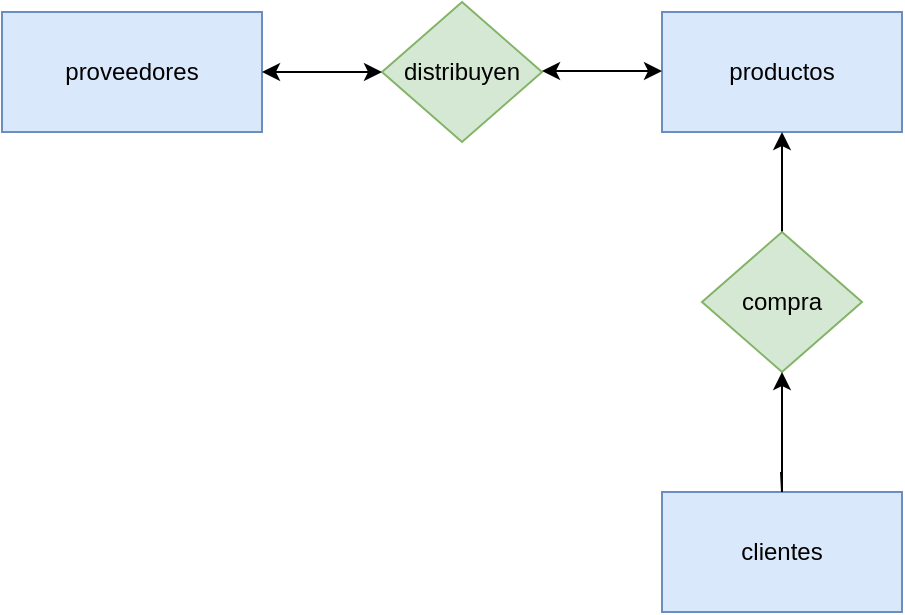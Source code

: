 <mxfile version="21.8.0" type="github">
  <diagram name="Página-1" id="JrLKalugu6dd-Evh-oHa">
    <mxGraphModel dx="1434" dy="795" grid="1" gridSize="10" guides="1" tooltips="1" connect="1" arrows="1" fold="1" page="1" pageScale="1" pageWidth="827" pageHeight="1169" math="0" shadow="0">
      <root>
        <mxCell id="0" />
        <mxCell id="1" parent="0" />
        <mxCell id="QYk_PWpJ37yog6MR560c-2" value="proveedores" style="rounded=0;whiteSpace=wrap;html=1;fillColor=#dae8fc;strokeColor=#6c8ebf;" vertex="1" parent="1">
          <mxGeometry x="160" y="160" width="130" height="60" as="geometry" />
        </mxCell>
        <mxCell id="QYk_PWpJ37yog6MR560c-3" value="clientes" style="rounded=0;whiteSpace=wrap;html=1;fillColor=#dae8fc;strokeColor=#6c8ebf;" vertex="1" parent="1">
          <mxGeometry x="490" y="400" width="120" height="60" as="geometry" />
        </mxCell>
        <mxCell id="QYk_PWpJ37yog6MR560c-4" value="productos" style="rounded=0;whiteSpace=wrap;html=1;fillColor=#dae8fc;strokeColor=#6c8ebf;" vertex="1" parent="1">
          <mxGeometry x="490" y="160" width="120" height="60" as="geometry" />
        </mxCell>
        <mxCell id="QYk_PWpJ37yog6MR560c-5" value="distribuyen" style="rhombus;whiteSpace=wrap;html=1;fillColor=#d5e8d4;strokeColor=#82b366;" vertex="1" parent="1">
          <mxGeometry x="350" y="155" width="80" height="70" as="geometry" />
        </mxCell>
        <mxCell id="QYk_PWpJ37yog6MR560c-14" style="edgeStyle=orthogonalEdgeStyle;rounded=0;orthogonalLoop=1;jettySize=auto;html=1;exitX=0.5;exitY=0;exitDx=0;exitDy=0;entryX=0.5;entryY=1;entryDx=0;entryDy=0;" edge="1" parent="1" source="QYk_PWpJ37yog6MR560c-6" target="QYk_PWpJ37yog6MR560c-4">
          <mxGeometry relative="1" as="geometry" />
        </mxCell>
        <mxCell id="QYk_PWpJ37yog6MR560c-6" value="compra" style="rhombus;whiteSpace=wrap;html=1;fillColor=#d5e8d4;strokeColor=#82b366;" vertex="1" parent="1">
          <mxGeometry x="510" y="270" width="80" height="70" as="geometry" />
        </mxCell>
        <mxCell id="QYk_PWpJ37yog6MR560c-10" value="" style="endArrow=classic;startArrow=classic;html=1;rounded=0;exitX=1;exitY=0.5;exitDx=0;exitDy=0;" edge="1" parent="1" source="QYk_PWpJ37yog6MR560c-2" target="QYk_PWpJ37yog6MR560c-5">
          <mxGeometry width="50" height="50" relative="1" as="geometry">
            <mxPoint x="300" y="215" as="sourcePoint" />
            <mxPoint x="350" y="165" as="targetPoint" />
          </mxGeometry>
        </mxCell>
        <mxCell id="QYk_PWpJ37yog6MR560c-11" value="" style="endArrow=classic;startArrow=classic;html=1;rounded=0;exitX=1;exitY=0.5;exitDx=0;exitDy=0;" edge="1" parent="1">
          <mxGeometry width="50" height="50" relative="1" as="geometry">
            <mxPoint x="430" y="189.5" as="sourcePoint" />
            <mxPoint x="490" y="189.5" as="targetPoint" />
            <Array as="points">
              <mxPoint x="470" y="189.5" />
            </Array>
          </mxGeometry>
        </mxCell>
        <mxCell id="QYk_PWpJ37yog6MR560c-12" value="" style="endArrow=classic;html=1;rounded=0;" edge="1" parent="1">
          <mxGeometry width="50" height="50" relative="1" as="geometry">
            <mxPoint x="549.5" y="390.03" as="sourcePoint" />
            <mxPoint x="550" y="340" as="targetPoint" />
            <Array as="points">
              <mxPoint x="550" y="400" />
            </Array>
          </mxGeometry>
        </mxCell>
      </root>
    </mxGraphModel>
  </diagram>
</mxfile>
